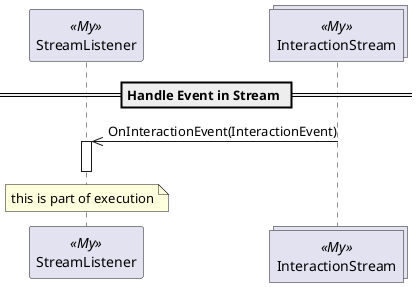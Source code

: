 @startuml handle-event-in-stream

== Handle Event in Stream ==

participant "StreamListener" as StreamListener <<My>>
collections "InteractionStream" as InteractionStream <<My>>

InteractionStream ->> StreamListener: OnInteractionEvent(InteractionEvent)
    activate StreamListener
    note over StreamListener: this is part of execution
    deactivate StreamListener


@enduml
